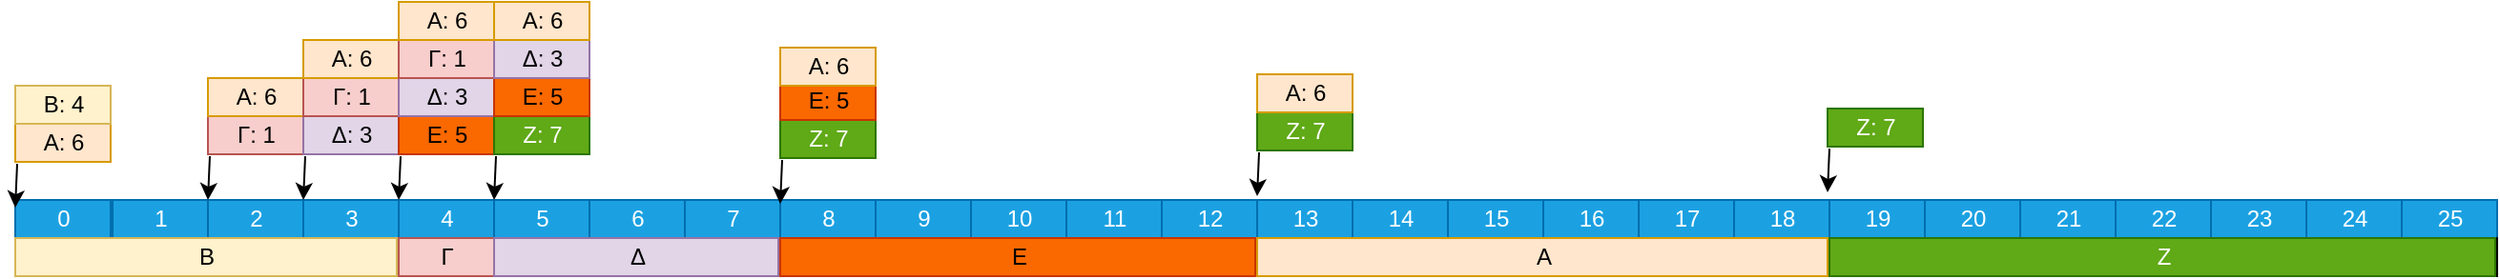 <mxfile version="20.7.4" type="device"><diagram name="Page-1" id="2c4490ee-f0b8-94ab-5012-d5dc3445f7a3"><mxGraphModel dx="1434" dy="786" grid="1" gridSize="10" guides="1" tooltips="1" connect="0" arrows="1" fold="1" page="1" pageScale="1.5" pageWidth="1169" pageHeight="826" background="none" math="0" shadow="0"><root><mxCell id="0" style=";html=1;"/><mxCell id="1" style=";html=1;" parent="0"/><mxCell id="7a8b956e7d50b54d-360" value="1" style="align=center;html=1;fillColor=#1ba1e2;fontColor=#ffffff;strokeColor=#006EAF;" parent="1" vertex="1"><mxGeometry x="311" y="434" width="50" height="20" as="geometry"/></mxCell><mxCell id="ocXXfXh9jtsV70e3W2vZ-2" value="2" style="align=center;html=1;fillColor=#1ba1e2;fontColor=#ffffff;strokeColor=#006EAF;" parent="1" vertex="1"><mxGeometry x="361" y="434" width="50" height="20" as="geometry"/></mxCell><mxCell id="ocXXfXh9jtsV70e3W2vZ-3" value="3" style="align=center;html=1;fillColor=#1ba1e2;fontColor=#ffffff;strokeColor=#006EAF;" parent="1" vertex="1"><mxGeometry x="411" y="434" width="50" height="20" as="geometry"/></mxCell><mxCell id="ocXXfXh9jtsV70e3W2vZ-4" value="4" style="align=center;html=1;fillColor=#1ba1e2;fontColor=#ffffff;strokeColor=#006EAF;" parent="1" vertex="1"><mxGeometry x="461" y="434" width="50" height="20" as="geometry"/></mxCell><mxCell id="ocXXfXh9jtsV70e3W2vZ-5" value="5" style="align=center;html=1;fillColor=#1ba1e2;fontColor=#ffffff;strokeColor=#006EAF;" parent="1" vertex="1"><mxGeometry x="511" y="434" width="50" height="20" as="geometry"/></mxCell><mxCell id="ocXXfXh9jtsV70e3W2vZ-6" value="6" style="align=center;html=1;fillColor=#1ba1e2;fontColor=#ffffff;strokeColor=#006EAF;" parent="1" vertex="1"><mxGeometry x="561" y="434" width="50" height="20" as="geometry"/></mxCell><mxCell id="ocXXfXh9jtsV70e3W2vZ-7" value="7" style="align=center;html=1;fillColor=#1ba1e2;fontColor=#ffffff;strokeColor=#006EAF;" parent="1" vertex="1"><mxGeometry x="611" y="434" width="50" height="20" as="geometry"/></mxCell><mxCell id="ocXXfXh9jtsV70e3W2vZ-8" value="8" style="align=center;html=1;fillColor=#1ba1e2;fontColor=#ffffff;strokeColor=#006EAF;" parent="1" vertex="1"><mxGeometry x="661" y="434" width="50" height="20" as="geometry"/></mxCell><mxCell id="ocXXfXh9jtsV70e3W2vZ-9" value="9" style="align=center;html=1;fillColor=#1ba1e2;fontColor=#ffffff;strokeColor=#006EAF;" parent="1" vertex="1"><mxGeometry x="711" y="434" width="50" height="20" as="geometry"/></mxCell><mxCell id="ocXXfXh9jtsV70e3W2vZ-10" value="10" style="align=center;html=1;fillColor=#1ba1e2;fontColor=#ffffff;strokeColor=#006EAF;" parent="1" vertex="1"><mxGeometry x="761" y="434" width="50" height="20" as="geometry"/></mxCell><mxCell id="ocXXfXh9jtsV70e3W2vZ-11" value="11" style="align=center;html=1;fillColor=#1ba1e2;fontColor=#ffffff;strokeColor=#006EAF;" parent="1" vertex="1"><mxGeometry x="811" y="434" width="50" height="20" as="geometry"/></mxCell><mxCell id="ocXXfXh9jtsV70e3W2vZ-12" value="12" style="align=center;html=1;fillColor=#1ba1e2;fontColor=#ffffff;strokeColor=#006EAF;" parent="1" vertex="1"><mxGeometry x="861" y="434" width="50" height="20" as="geometry"/></mxCell><mxCell id="ocXXfXh9jtsV70e3W2vZ-13" value="13" style="align=center;html=1;fillColor=#1ba1e2;fontColor=#ffffff;strokeColor=#006EAF;" parent="1" vertex="1"><mxGeometry x="911" y="434" width="50" height="20" as="geometry"/></mxCell><mxCell id="ocXXfXh9jtsV70e3W2vZ-14" value="14" style="align=center;html=1;fillColor=#1ba1e2;fontColor=#ffffff;strokeColor=#006EAF;" parent="1" vertex="1"><mxGeometry x="961" y="434" width="50" height="20" as="geometry"/></mxCell><mxCell id="ocXXfXh9jtsV70e3W2vZ-15" value="15" style="align=center;html=1;fillColor=#1ba1e2;fontColor=#ffffff;strokeColor=#006EAF;" parent="1" vertex="1"><mxGeometry x="1011" y="434" width="50" height="20" as="geometry"/></mxCell><mxCell id="ocXXfXh9jtsV70e3W2vZ-16" value="16" style="align=center;html=1;fillColor=#1ba1e2;fontColor=#ffffff;strokeColor=#006EAF;" parent="1" vertex="1"><mxGeometry x="1061" y="434" width="50" height="20" as="geometry"/></mxCell><mxCell id="ocXXfXh9jtsV70e3W2vZ-17" value="17" style="align=center;html=1;fillColor=#1ba1e2;fontColor=#ffffff;strokeColor=#006EAF;" parent="1" vertex="1"><mxGeometry x="1111" y="434" width="50" height="20" as="geometry"/></mxCell><mxCell id="ocXXfXh9jtsV70e3W2vZ-18" value="18" style="align=center;html=1;fillColor=#1ba1e2;fontColor=#ffffff;strokeColor=#006EAF;" parent="1" vertex="1"><mxGeometry x="1161" y="434" width="50" height="20" as="geometry"/></mxCell><mxCell id="ocXXfXh9jtsV70e3W2vZ-27" value="" style="align=left;html=1;" parent="1" vertex="1"><mxGeometry x="311" y="454" width="50" height="20" as="geometry"/></mxCell><mxCell id="ocXXfXh9jtsV70e3W2vZ-28" value="" style="align=left;html=1;" parent="1" vertex="1"><mxGeometry x="361" y="454" width="50" height="20" as="geometry"/></mxCell><mxCell id="ocXXfXh9jtsV70e3W2vZ-29" value="" style="align=left;html=1;" parent="1" vertex="1"><mxGeometry x="411" y="454" width="50" height="20" as="geometry"/></mxCell><mxCell id="ocXXfXh9jtsV70e3W2vZ-30" value="" style="align=left;html=1;" parent="1" vertex="1"><mxGeometry x="461" y="454" width="50" height="20" as="geometry"/></mxCell><mxCell id="ocXXfXh9jtsV70e3W2vZ-31" value="" style="align=left;html=1;" parent="1" vertex="1"><mxGeometry x="511" y="454" width="50" height="20" as="geometry"/></mxCell><mxCell id="ocXXfXh9jtsV70e3W2vZ-32" value="" style="align=left;html=1;" parent="1" vertex="1"><mxGeometry x="561" y="454" width="50" height="20" as="geometry"/></mxCell><mxCell id="ocXXfXh9jtsV70e3W2vZ-33" value="" style="align=left;html=1;" parent="1" vertex="1"><mxGeometry x="611" y="454" width="50" height="20" as="geometry"/></mxCell><mxCell id="ocXXfXh9jtsV70e3W2vZ-34" value="" style="align=left;html=1;" parent="1" vertex="1"><mxGeometry x="661" y="454" width="50" height="20" as="geometry"/></mxCell><mxCell id="ocXXfXh9jtsV70e3W2vZ-35" value="" style="align=left;html=1;" parent="1" vertex="1"><mxGeometry x="711" y="454" width="50" height="20" as="geometry"/></mxCell><mxCell id="ocXXfXh9jtsV70e3W2vZ-36" value="" style="align=left;html=1;" parent="1" vertex="1"><mxGeometry x="761" y="454" width="50" height="20" as="geometry"/></mxCell><mxCell id="ocXXfXh9jtsV70e3W2vZ-37" value="" style="align=left;html=1;" parent="1" vertex="1"><mxGeometry x="811" y="454" width="50" height="20" as="geometry"/></mxCell><mxCell id="ocXXfXh9jtsV70e3W2vZ-38" value="" style="align=left;html=1;" parent="1" vertex="1"><mxGeometry x="861" y="454" width="50" height="20" as="geometry"/></mxCell><mxCell id="ocXXfXh9jtsV70e3W2vZ-39" value="" style="align=left;html=1;" parent="1" vertex="1"><mxGeometry x="911" y="454" width="50" height="20" as="geometry"/></mxCell><mxCell id="ocXXfXh9jtsV70e3W2vZ-40" value="" style="align=left;html=1;" parent="1" vertex="1"><mxGeometry x="961" y="454" width="50" height="20" as="geometry"/></mxCell><mxCell id="ocXXfXh9jtsV70e3W2vZ-41" value="" style="align=left;html=1;" parent="1" vertex="1"><mxGeometry x="1011" y="454" width="50" height="20" as="geometry"/></mxCell><mxCell id="ocXXfXh9jtsV70e3W2vZ-42" value="" style="align=left;html=1;" parent="1" vertex="1"><mxGeometry x="1061" y="454" width="50" height="20" as="geometry"/></mxCell><mxCell id="ocXXfXh9jtsV70e3W2vZ-43" value="" style="align=left;html=1;" parent="1" vertex="1"><mxGeometry x="1111" y="454" width="50" height="20" as="geometry"/></mxCell><mxCell id="ocXXfXh9jtsV70e3W2vZ-44" value="" style="align=left;html=1;" parent="1" vertex="1"><mxGeometry x="1161" y="454" width="50" height="20" as="geometry"/></mxCell><mxCell id="7gF0Tf_g5iMxFU4RPI8y-6" value="Γ: 1" style="align=center;html=1;fillColor=#f8cecc;strokeColor=#b85450;" parent="1" vertex="1"><mxGeometry x="361" y="390" width="50" height="20" as="geometry"/></mxCell><mxCell id="7gF0Tf_g5iMxFU4RPI8y-7" value="" style="endArrow=classic;html=1;rounded=0;entryX=0;entryY=0.2;entryDx=0;entryDy=0;entryPerimeter=0;exitX=0.02;exitY=1.05;exitDx=0;exitDy=0;exitPerimeter=0;" parent="1" source="7gF0Tf_g5iMxFU4RPI8y-6" edge="1"><mxGeometry width="50" height="50" relative="1" as="geometry"><mxPoint x="781" y="520" as="sourcePoint"/><mxPoint x="361" y="434" as="targetPoint"/></mxGeometry></mxCell><mxCell id="7gF0Tf_g5iMxFU4RPI8y-8" value="0" style="align=center;html=1;fillColor=#1ba1e2;fontColor=#ffffff;strokeColor=#006EAF;" parent="1" vertex="1"><mxGeometry x="260" y="434" width="50" height="20" as="geometry"/></mxCell><mxCell id="7gF0Tf_g5iMxFU4RPI8y-10" value="" style="align=left;html=1;" parent="1" vertex="1"><mxGeometry x="260" y="454" width="50" height="20" as="geometry"/></mxCell><mxCell id="7gF0Tf_g5iMxFU4RPI8y-13" value="A: 6" style="align=center;html=1;fillColor=#ffe6cc;strokeColor=#d79b00;" parent="1" vertex="1"><mxGeometry x="260" y="394" width="50" height="20" as="geometry"/></mxCell><mxCell id="7gF0Tf_g5iMxFU4RPI8y-14" value="B: 4" style="align=center;html=1;fillColor=#fff2cc;strokeColor=#d6b656;" parent="1" vertex="1"><mxGeometry x="260" y="374" width="50" height="20" as="geometry"/></mxCell><mxCell id="7gF0Tf_g5iMxFU4RPI8y-15" value="" style="endArrow=classic;html=1;rounded=0;entryX=0;entryY=0.2;entryDx=0;entryDy=0;entryPerimeter=0;exitX=0.02;exitY=1.05;exitDx=0;exitDy=0;exitPerimeter=0;" parent="1" source="7gF0Tf_g5iMxFU4RPI8y-13" target="7gF0Tf_g5iMxFU4RPI8y-8" edge="1"><mxGeometry width="50" height="50" relative="1" as="geometry"><mxPoint x="680" y="524" as="sourcePoint"/><mxPoint x="730" y="474" as="targetPoint"/></mxGeometry></mxCell><mxCell id="7gF0Tf_g5iMxFU4RPI8y-22" value="Δ: 3" style="align=center;html=1;fillColor=#e1d5e7;strokeColor=#9673a6;" parent="1" vertex="1"><mxGeometry x="411" y="390" width="50" height="20" as="geometry"/></mxCell><mxCell id="7gF0Tf_g5iMxFU4RPI8y-23" value="" style="endArrow=classic;html=1;rounded=0;entryX=0;entryY=0.2;entryDx=0;entryDy=0;entryPerimeter=0;exitX=0.02;exitY=1.05;exitDx=0;exitDy=0;exitPerimeter=0;" parent="1" source="7gF0Tf_g5iMxFU4RPI8y-22" edge="1"><mxGeometry width="50" height="50" relative="1" as="geometry"><mxPoint x="831" y="520" as="sourcePoint"/><mxPoint x="411" y="434" as="targetPoint"/></mxGeometry></mxCell><mxCell id="7gF0Tf_g5iMxFU4RPI8y-27" value="Ε: 5" style="align=center;html=1;fillColor=#fa6800;strokeColor=#C73500;fontColor=#000000;" parent="1" vertex="1"><mxGeometry x="461" y="390" width="50" height="20" as="geometry"/></mxCell><mxCell id="7gF0Tf_g5iMxFU4RPI8y-28" value="" style="endArrow=classic;html=1;rounded=0;entryX=0;entryY=0.2;entryDx=0;entryDy=0;entryPerimeter=0;exitX=0.02;exitY=1.05;exitDx=0;exitDy=0;exitPerimeter=0;" parent="1" source="7gF0Tf_g5iMxFU4RPI8y-27" edge="1"><mxGeometry width="50" height="50" relative="1" as="geometry"><mxPoint x="881" y="520" as="sourcePoint"/><mxPoint x="461" y="434" as="targetPoint"/></mxGeometry></mxCell><mxCell id="7gF0Tf_g5iMxFU4RPI8y-31" value="Ζ: 7" style="align=center;html=1;fillColor=#60a917;strokeColor=#2D7600;fontColor=#ffffff;" parent="1" vertex="1"><mxGeometry x="511" y="390" width="50" height="20" as="geometry"/></mxCell><mxCell id="7gF0Tf_g5iMxFU4RPI8y-32" value="" style="endArrow=classic;html=1;rounded=0;entryX=0;entryY=0.2;entryDx=0;entryDy=0;entryPerimeter=0;exitX=0.02;exitY=1.05;exitDx=0;exitDy=0;exitPerimeter=0;" parent="1" source="7gF0Tf_g5iMxFU4RPI8y-31" edge="1"><mxGeometry width="50" height="50" relative="1" as="geometry"><mxPoint x="931" y="520" as="sourcePoint"/><mxPoint x="511" y="434" as="targetPoint"/></mxGeometry></mxCell><mxCell id="j7SiQlP1cViXtM6m_CSE-13" value="19" style="align=center;html=1;fillColor=#1ba1e2;fontColor=#ffffff;strokeColor=#006EAF;" vertex="1" parent="1"><mxGeometry x="1211" y="434" width="50" height="20" as="geometry"/></mxCell><mxCell id="j7SiQlP1cViXtM6m_CSE-14" value="20" style="align=center;html=1;fillColor=#1ba1e2;fontColor=#ffffff;strokeColor=#006EAF;" vertex="1" parent="1"><mxGeometry x="1261" y="434" width="50" height="20" as="geometry"/></mxCell><mxCell id="j7SiQlP1cViXtM6m_CSE-15" value="21" style="align=center;html=1;fillColor=#1ba1e2;fontColor=#ffffff;strokeColor=#006EAF;" vertex="1" parent="1"><mxGeometry x="1311" y="434" width="50" height="20" as="geometry"/></mxCell><mxCell id="j7SiQlP1cViXtM6m_CSE-16" value="22" style="align=center;html=1;fillColor=#1ba1e2;fontColor=#ffffff;strokeColor=#006EAF;" vertex="1" parent="1"><mxGeometry x="1361" y="434" width="50" height="20" as="geometry"/></mxCell><mxCell id="j7SiQlP1cViXtM6m_CSE-17" value="23" style="align=center;html=1;fillColor=#1ba1e2;fontColor=#ffffff;strokeColor=#006EAF;" vertex="1" parent="1"><mxGeometry x="1411" y="434" width="50" height="20" as="geometry"/></mxCell><mxCell id="j7SiQlP1cViXtM6m_CSE-18" value="24" style="align=center;html=1;fillColor=#1ba1e2;fontColor=#ffffff;strokeColor=#006EAF;" vertex="1" parent="1"><mxGeometry x="1461" y="434" width="50" height="20" as="geometry"/></mxCell><mxCell id="j7SiQlP1cViXtM6m_CSE-19" value="" style="align=left;html=1;" vertex="1" parent="1"><mxGeometry x="1211" y="454" width="50" height="20" as="geometry"/></mxCell><mxCell id="j7SiQlP1cViXtM6m_CSE-20" value="" style="align=left;html=1;" vertex="1" parent="1"><mxGeometry x="1261" y="454" width="50" height="20" as="geometry"/></mxCell><mxCell id="j7SiQlP1cViXtM6m_CSE-21" value="" style="align=left;html=1;" vertex="1" parent="1"><mxGeometry x="1311" y="454" width="50" height="20" as="geometry"/></mxCell><mxCell id="j7SiQlP1cViXtM6m_CSE-22" value="" style="align=left;html=1;" vertex="1" parent="1"><mxGeometry x="1361" y="454" width="50" height="20" as="geometry"/></mxCell><mxCell id="j7SiQlP1cViXtM6m_CSE-23" value="" style="align=left;html=1;" vertex="1" parent="1"><mxGeometry x="1411" y="454" width="50" height="20" as="geometry"/></mxCell><mxCell id="j7SiQlP1cViXtM6m_CSE-24" value="" style="align=left;html=1;" vertex="1" parent="1"><mxGeometry x="1461" y="454" width="50" height="20" as="geometry"/></mxCell><mxCell id="j7SiQlP1cViXtM6m_CSE-25" value="B" style="align=center;html=1;fillColor=#fff2cc;strokeColor=#d6b656;" vertex="1" parent="1"><mxGeometry x="260" y="454" width="200" height="20" as="geometry"/></mxCell><mxCell id="j7SiQlP1cViXtM6m_CSE-26" value="A: 6" style="align=center;html=1;fillColor=#ffe6cc;strokeColor=#d79b00;" vertex="1" parent="1"><mxGeometry x="361" y="370" width="50" height="20" as="geometry"/></mxCell><mxCell id="j7SiQlP1cViXtM6m_CSE-27" value="Γ: 1" style="align=center;html=1;fillColor=#f8cecc;strokeColor=#b85450;" vertex="1" parent="1"><mxGeometry x="411" y="370" width="50" height="20" as="geometry"/></mxCell><mxCell id="j7SiQlP1cViXtM6m_CSE-28" value="A: 6" style="align=center;html=1;fillColor=#ffe6cc;strokeColor=#d79b00;" vertex="1" parent="1"><mxGeometry x="411" y="350" width="50" height="20" as="geometry"/></mxCell><mxCell id="j7SiQlP1cViXtM6m_CSE-32" value="Δ: 3" style="align=center;html=1;fillColor=#e1d5e7;strokeColor=#9673a6;" vertex="1" parent="1"><mxGeometry x="461" y="370" width="50" height="20" as="geometry"/></mxCell><mxCell id="j7SiQlP1cViXtM6m_CSE-33" value="Γ: 1" style="align=center;html=1;fillColor=#f8cecc;strokeColor=#b85450;" vertex="1" parent="1"><mxGeometry x="461" y="350" width="50" height="20" as="geometry"/></mxCell><mxCell id="j7SiQlP1cViXtM6m_CSE-34" value="A: 6" style="align=center;html=1;fillColor=#ffe6cc;strokeColor=#d79b00;" vertex="1" parent="1"><mxGeometry x="461" y="330" width="50" height="20" as="geometry"/></mxCell><mxCell id="j7SiQlP1cViXtM6m_CSE-35" value="Γ" style="align=center;html=1;fillColor=#f8cecc;strokeColor=#b85450;" vertex="1" parent="1"><mxGeometry x="461" y="454" width="50" height="20" as="geometry"/></mxCell><mxCell id="j7SiQlP1cViXtM6m_CSE-36" value="Ε: 5" style="align=center;html=1;fillColor=#fa6800;strokeColor=#C73500;fontColor=#000000;" vertex="1" parent="1"><mxGeometry x="511" y="370" width="50" height="20" as="geometry"/></mxCell><mxCell id="j7SiQlP1cViXtM6m_CSE-37" value="Δ: 3" style="align=center;html=1;fillColor=#e1d5e7;strokeColor=#9673a6;" vertex="1" parent="1"><mxGeometry x="511" y="350" width="50" height="20" as="geometry"/></mxCell><mxCell id="j7SiQlP1cViXtM6m_CSE-39" value="A: 6" style="align=center;html=1;fillColor=#ffe6cc;strokeColor=#d79b00;" vertex="1" parent="1"><mxGeometry x="511" y="330" width="50" height="20" as="geometry"/></mxCell><mxCell id="j7SiQlP1cViXtM6m_CSE-40" value="Δ" style="align=center;html=1;fillColor=#e1d5e7;strokeColor=#9673a6;" vertex="1" parent="1"><mxGeometry x="511" y="454" width="149" height="20" as="geometry"/></mxCell><mxCell id="j7SiQlP1cViXtM6m_CSE-41" value="Ζ: 7" style="align=center;html=1;fillColor=#60a917;strokeColor=#2D7600;fontColor=#ffffff;" vertex="1" parent="1"><mxGeometry x="661" y="392" width="50" height="20" as="geometry"/></mxCell><mxCell id="j7SiQlP1cViXtM6m_CSE-42" value="" style="endArrow=classic;html=1;rounded=0;entryX=0;entryY=0.2;entryDx=0;entryDy=0;entryPerimeter=0;exitX=0.02;exitY=1.05;exitDx=0;exitDy=0;exitPerimeter=0;" edge="1" source="j7SiQlP1cViXtM6m_CSE-41" parent="1"><mxGeometry width="50" height="50" relative="1" as="geometry"><mxPoint x="1081" y="522" as="sourcePoint"/><mxPoint x="661" y="436" as="targetPoint"/></mxGeometry></mxCell><mxCell id="j7SiQlP1cViXtM6m_CSE-43" value="Ε: 5" style="align=center;html=1;fillColor=#fa6800;strokeColor=#C73500;fontColor=#000000;" vertex="1" parent="1"><mxGeometry x="661" y="372" width="50" height="20" as="geometry"/></mxCell><mxCell id="j7SiQlP1cViXtM6m_CSE-45" value="A: 6" style="align=center;html=1;fillColor=#ffe6cc;strokeColor=#d79b00;" vertex="1" parent="1"><mxGeometry x="661" y="354" width="50" height="20" as="geometry"/></mxCell><mxCell id="j7SiQlP1cViXtM6m_CSE-46" value="Ε" style="align=center;html=1;fillColor=#fa6800;strokeColor=#C73500;fontColor=#000000;" vertex="1" parent="1"><mxGeometry x="661" y="454" width="249" height="20" as="geometry"/></mxCell><mxCell id="j7SiQlP1cViXtM6m_CSE-47" value="Ζ: 7" style="align=center;html=1;fillColor=#60a917;strokeColor=#2D7600;fontColor=#ffffff;" vertex="1" parent="1"><mxGeometry x="911" y="388" width="50" height="20" as="geometry"/></mxCell><mxCell id="j7SiQlP1cViXtM6m_CSE-48" value="" style="endArrow=classic;html=1;rounded=0;entryX=0;entryY=0.2;entryDx=0;entryDy=0;entryPerimeter=0;exitX=0.02;exitY=1.05;exitDx=0;exitDy=0;exitPerimeter=0;" edge="1" source="j7SiQlP1cViXtM6m_CSE-47" parent="1"><mxGeometry width="50" height="50" relative="1" as="geometry"><mxPoint x="1331" y="518" as="sourcePoint"/><mxPoint x="911" y="432" as="targetPoint"/></mxGeometry></mxCell><mxCell id="j7SiQlP1cViXtM6m_CSE-50" value="A: 6" style="align=center;html=1;fillColor=#ffe6cc;strokeColor=#d79b00;" vertex="1" parent="1"><mxGeometry x="911" y="368" width="50" height="20" as="geometry"/></mxCell><mxCell id="j7SiQlP1cViXtM6m_CSE-51" value="Α" style="align=center;html=1;fillColor=#ffe6cc;strokeColor=#d79b00;" vertex="1" parent="1"><mxGeometry x="911" y="454" width="299" height="20" as="geometry"/></mxCell><mxCell id="j7SiQlP1cViXtM6m_CSE-52" value="Ζ: 7" style="align=center;html=1;fillColor=#60a917;strokeColor=#2D7600;fontColor=#ffffff;" vertex="1" parent="1"><mxGeometry x="1210" y="386" width="50" height="20" as="geometry"/></mxCell><mxCell id="j7SiQlP1cViXtM6m_CSE-53" value="" style="endArrow=classic;html=1;rounded=0;entryX=0;entryY=0.2;entryDx=0;entryDy=0;entryPerimeter=0;exitX=0.02;exitY=1.05;exitDx=0;exitDy=0;exitPerimeter=0;" edge="1" source="j7SiQlP1cViXtM6m_CSE-52" parent="1"><mxGeometry width="50" height="50" relative="1" as="geometry"><mxPoint x="1630" y="516" as="sourcePoint"/><mxPoint x="1210" y="430" as="targetPoint"/></mxGeometry></mxCell><mxCell id="j7SiQlP1cViXtM6m_CSE-55" value="25" style="align=center;html=1;fillColor=#1ba1e2;fontColor=#ffffff;strokeColor=#006EAF;" vertex="1" parent="1"><mxGeometry x="1511" y="434" width="50" height="20" as="geometry"/></mxCell><mxCell id="j7SiQlP1cViXtM6m_CSE-56" value="" style="align=left;html=1;" vertex="1" parent="1"><mxGeometry x="1511" y="454" width="50" height="20" as="geometry"/></mxCell><mxCell id="j7SiQlP1cViXtM6m_CSE-57" value="Ζ" style="align=center;html=1;fillColor=#60a917;strokeColor=#2D7600;fontColor=#ffffff;" vertex="1" parent="1"><mxGeometry x="1211" y="454" width="349" height="20" as="geometry"/></mxCell></root></mxGraphModel></diagram></mxfile>